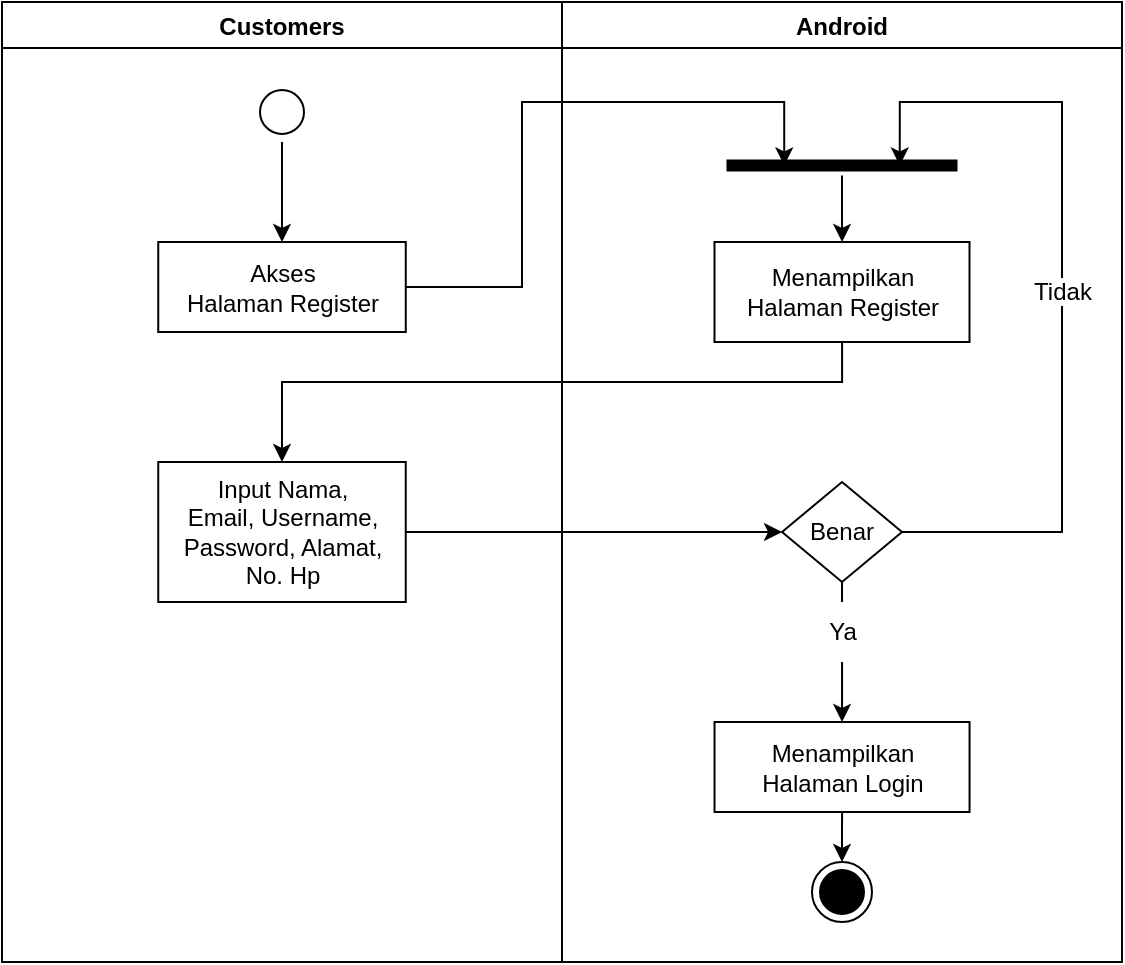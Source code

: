 <mxfile version="20.2.0" type="device"><diagram id="iMQ6_fbV9BsyZgtKfEUF" name="Halaman-1"><mxGraphModel dx="1240" dy="561" grid="1" gridSize="10" guides="1" tooltips="1" connect="1" arrows="1" fold="1" page="1" pageScale="1" pageWidth="827" pageHeight="1169" math="0" shadow="0"><root><mxCell id="0"/><mxCell id="1" parent="0"/><mxCell id="HVNwEC6Tw6Rhg2a_XMzp-1" value="Android" style="swimlane;fillColor=none;" parent="1" vertex="1"><mxGeometry x="450" y="170" width="280" height="480" as="geometry"/></mxCell><mxCell id="HVNwEC6Tw6Rhg2a_XMzp-2" value="Menampilkan&lt;br&gt;Halaman Register" style="html=1;strokeColor=#000000;fillColor=default;" parent="HVNwEC6Tw6Rhg2a_XMzp-1" vertex="1"><mxGeometry x="76.25" y="120" width="127.5" height="50" as="geometry"/></mxCell><mxCell id="HVNwEC6Tw6Rhg2a_XMzp-3" value="" style="ellipse;html=1;shape=endState;fillColor=#000000;strokeColor=#000000;" parent="HVNwEC6Tw6Rhg2a_XMzp-1" vertex="1"><mxGeometry x="125" y="430" width="30" height="30" as="geometry"/></mxCell><mxCell id="HVNwEC6Tw6Rhg2a_XMzp-4" style="edgeStyle=orthogonalEdgeStyle;rounded=0;orthogonalLoop=1;jettySize=auto;html=1;exitX=0.5;exitY=1;exitDx=0;exitDy=0;entryX=0.5;entryY=0;entryDx=0;entryDy=0;" parent="HVNwEC6Tw6Rhg2a_XMzp-1" source="HVNwEC6Tw6Rhg2a_XMzp-5" target="HVNwEC6Tw6Rhg2a_XMzp-3" edge="1"><mxGeometry relative="1" as="geometry"/></mxCell><mxCell id="HVNwEC6Tw6Rhg2a_XMzp-5" value="Menampilkan &lt;br&gt;Halaman Login" style="html=1;strokeColor=#000000;fillColor=default;" parent="HVNwEC6Tw6Rhg2a_XMzp-1" vertex="1"><mxGeometry x="76.27" y="360" width="127.5" height="45" as="geometry"/></mxCell><mxCell id="HVNwEC6Tw6Rhg2a_XMzp-6" style="edgeStyle=orthogonalEdgeStyle;rounded=0;orthogonalLoop=1;jettySize=auto;html=1;" parent="HVNwEC6Tw6Rhg2a_XMzp-1" source="HVNwEC6Tw6Rhg2a_XMzp-7" target="HVNwEC6Tw6Rhg2a_XMzp-2" edge="1"><mxGeometry relative="1" as="geometry"/></mxCell><mxCell id="HVNwEC6Tw6Rhg2a_XMzp-7" value="" style="shape=line;html=1;strokeWidth=6;strokeColor=#000000;rotation=-90;direction=south;" parent="HVNwEC6Tw6Rhg2a_XMzp-1" vertex="1"><mxGeometry x="135" y="24" width="10" height="115.5" as="geometry"/></mxCell><mxCell id="HVNwEC6Tw6Rhg2a_XMzp-8" style="edgeStyle=orthogonalEdgeStyle;rounded=0;orthogonalLoop=1;jettySize=auto;html=1;entryX=0.75;entryY=0.5;entryDx=0;entryDy=0;entryPerimeter=0;exitX=1;exitY=0.5;exitDx=0;exitDy=0;" parent="HVNwEC6Tw6Rhg2a_XMzp-1" source="HVNwEC6Tw6Rhg2a_XMzp-10" target="HVNwEC6Tw6Rhg2a_XMzp-7" edge="1"><mxGeometry relative="1" as="geometry"><Array as="points"><mxPoint x="250" y="265"/><mxPoint x="250" y="50"/><mxPoint x="169" y="50"/></Array></mxGeometry></mxCell><mxCell id="HyjKPh1TenvDQOQUqCyZ-1" style="edgeStyle=orthogonalEdgeStyle;rounded=0;orthogonalLoop=1;jettySize=auto;html=1;entryX=0.5;entryY=0;entryDx=0;entryDy=0;startArrow=none;exitX=0.5;exitY=1;exitDx=0;exitDy=0;" edge="1" parent="HVNwEC6Tw6Rhg2a_XMzp-1" source="HyjKPh1TenvDQOQUqCyZ-3" target="HVNwEC6Tw6Rhg2a_XMzp-5"><mxGeometry relative="1" as="geometry"><mxPoint x="140" y="300" as="sourcePoint"/></mxGeometry></mxCell><mxCell id="HVNwEC6Tw6Rhg2a_XMzp-10" value="Benar" style="rhombus;whiteSpace=wrap;html=1;" parent="HVNwEC6Tw6Rhg2a_XMzp-1" vertex="1"><mxGeometry x="110.02" y="240" width="59.99" height="50" as="geometry"/></mxCell><mxCell id="HVNwEC6Tw6Rhg2a_XMzp-13" value="&lt;span style=&quot;background-color: rgb(255, 255, 255);&quot;&gt;Tidak&lt;/span&gt;" style="text;html=1;align=center;verticalAlign=middle;resizable=0;points=[];autosize=1;strokeColor=none;fillColor=none;" parent="HVNwEC6Tw6Rhg2a_XMzp-1" vertex="1"><mxGeometry x="225" y="130" width="50" height="30" as="geometry"/></mxCell><mxCell id="HyjKPh1TenvDQOQUqCyZ-3" value="&lt;span style=&quot;background-color: rgb(255, 255, 255);&quot;&gt;Ya&lt;/span&gt;" style="text;html=1;align=center;verticalAlign=middle;resizable=0;points=[];autosize=1;strokeColor=none;fillColor=none;" vertex="1" parent="HVNwEC6Tw6Rhg2a_XMzp-1"><mxGeometry x="120.02" y="300" width="40" height="30" as="geometry"/></mxCell><mxCell id="HyjKPh1TenvDQOQUqCyZ-4" value="" style="edgeStyle=orthogonalEdgeStyle;rounded=0;orthogonalLoop=1;jettySize=auto;html=1;entryX=0.5;entryY=0;entryDx=0;entryDy=0;startArrow=none;exitX=0.5;exitY=1;exitDx=0;exitDy=0;endArrow=none;" edge="1" parent="HVNwEC6Tw6Rhg2a_XMzp-1" source="HVNwEC6Tw6Rhg2a_XMzp-10" target="HyjKPh1TenvDQOQUqCyZ-3"><mxGeometry relative="1" as="geometry"><mxPoint x="590.015" y="460" as="sourcePoint"/><mxPoint x="590.02" y="530" as="targetPoint"/></mxGeometry></mxCell><mxCell id="HVNwEC6Tw6Rhg2a_XMzp-14" value="Customers" style="swimlane;fillColor=none;startSize=23;" parent="1" vertex="1"><mxGeometry x="170" y="170" width="280" height="480" as="geometry"/></mxCell><mxCell id="HVNwEC6Tw6Rhg2a_XMzp-15" style="edgeStyle=orthogonalEdgeStyle;rounded=0;orthogonalLoop=1;jettySize=auto;html=1;" parent="HVNwEC6Tw6Rhg2a_XMzp-14" source="HVNwEC6Tw6Rhg2a_XMzp-16" target="HVNwEC6Tw6Rhg2a_XMzp-17" edge="1"><mxGeometry relative="1" as="geometry"/></mxCell><mxCell id="HVNwEC6Tw6Rhg2a_XMzp-16" value="" style="ellipse;html=1;shape=startState;fillColor=default;strokeColor=#000000;" parent="HVNwEC6Tw6Rhg2a_XMzp-14" vertex="1"><mxGeometry x="125" y="40" width="30" height="30" as="geometry"/></mxCell><mxCell id="HVNwEC6Tw6Rhg2a_XMzp-17" value="Akses&lt;br&gt;Halaman Register" style="html=1;strokeColor=#000000;fillColor=default;" parent="HVNwEC6Tw6Rhg2a_XMzp-14" vertex="1"><mxGeometry x="78.13" y="120" width="123.75" height="45" as="geometry"/></mxCell><mxCell id="HVNwEC6Tw6Rhg2a_XMzp-18" value="Input Nama,&lt;br&gt;Email, Username,&lt;br&gt;Password, Alamat,&lt;br&gt;No. Hp" style="html=1;strokeColor=#000000;fillColor=default;" parent="HVNwEC6Tw6Rhg2a_XMzp-14" vertex="1"><mxGeometry x="78.12" y="230" width="123.75" height="70" as="geometry"/></mxCell><mxCell id="HVNwEC6Tw6Rhg2a_XMzp-19" style="edgeStyle=orthogonalEdgeStyle;rounded=0;orthogonalLoop=1;jettySize=auto;html=1;entryX=0.5;entryY=0;entryDx=0;entryDy=0;" parent="1" source="HVNwEC6Tw6Rhg2a_XMzp-2" target="HVNwEC6Tw6Rhg2a_XMzp-18" edge="1"><mxGeometry relative="1" as="geometry"><Array as="points"><mxPoint x="590" y="360"/><mxPoint x="310" y="360"/></Array></mxGeometry></mxCell><mxCell id="HVNwEC6Tw6Rhg2a_XMzp-20" style="edgeStyle=orthogonalEdgeStyle;rounded=0;orthogonalLoop=1;jettySize=auto;html=1;entryX=0.25;entryY=0.5;entryDx=0;entryDy=0;entryPerimeter=0;" parent="1" source="HVNwEC6Tw6Rhg2a_XMzp-17" target="HVNwEC6Tw6Rhg2a_XMzp-7" edge="1"><mxGeometry relative="1" as="geometry"><Array as="points"><mxPoint x="430" y="312"/><mxPoint x="430" y="220"/><mxPoint x="561" y="220"/></Array></mxGeometry></mxCell><mxCell id="HVNwEC6Tw6Rhg2a_XMzp-21" style="edgeStyle=orthogonalEdgeStyle;rounded=0;orthogonalLoop=1;jettySize=auto;html=1;entryX=0;entryY=0.5;entryDx=0;entryDy=0;" parent="1" source="HVNwEC6Tw6Rhg2a_XMzp-18" target="HVNwEC6Tw6Rhg2a_XMzp-10" edge="1"><mxGeometry relative="1" as="geometry"/></mxCell></root></mxGraphModel></diagram></mxfile>